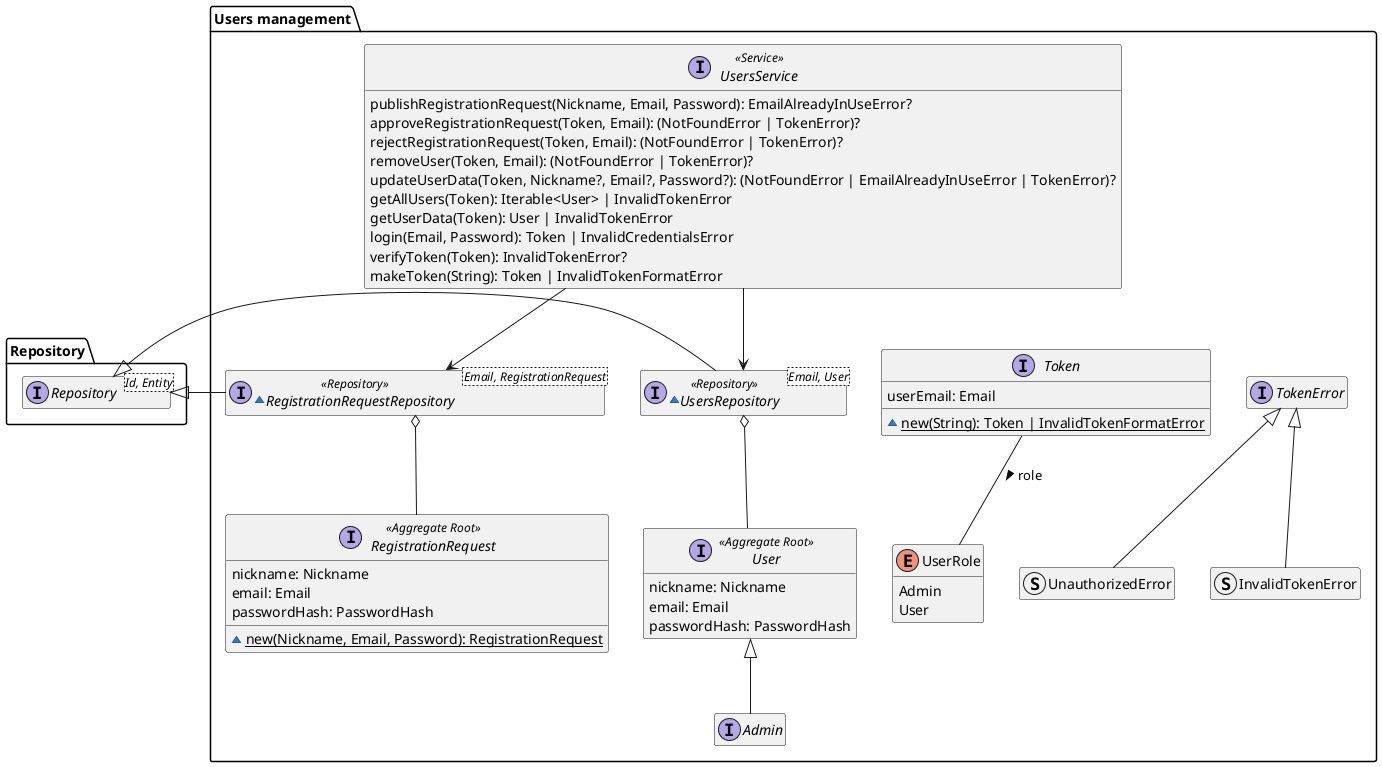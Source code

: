@startuml users-management-domain-model

hide empty members
package Repository{
    interface Repository<Id, Entity>
}

package "Users management" as Users {
    interface User <<Aggregate Root>> {
        nickname: Nickname
        email: Email
        passwordHash: PasswordHash
    }
    interface Admin extends User

    interface RegistrationRequest <<Aggregate Root>> {
        nickname: Nickname
        email: Email
        passwordHash: PasswordHash
        ~{static} new(Nickname, Email, Password): RegistrationRequest
    }

    interface Token {
        userEmail: Email
        ~{static} new(String): Token | InvalidTokenFormatError
    }
    enum UserRole {
        Admin
        User
    }
    Token -- UserRole : "role >"

    interface UsersService <<Service>> {
        publishRegistrationRequest(Nickname, Email, Password): EmailAlreadyInUseError?
        approveRegistrationRequest(Token, Email): (NotFoundError | TokenError)?
        rejectRegistrationRequest(Token, Email): (NotFoundError | TokenError)?
        removeUser(Token, Email): (NotFoundError | TokenError)?
        updateUserData(Token, Nickname?, Email?, Password?): (NotFoundError | EmailAlreadyInUseError | TokenError)?
        getAllUsers(Token): Iterable<User> | InvalidTokenError
        getUserData(Token): User | InvalidTokenError
        login(Email, Password): Token | InvalidCredentialsError
        verifyToken(Token): InvalidTokenError?
        makeToken(String): Token | InvalidTokenFormatError
    }

    ~interface RegistrationRequestRepository<Email, RegistrationRequest> <<Repository>> {
    }
    RegistrationRequestRepository -l-|> Repository.Repository
    RegistrationRequestRepository o-- RegistrationRequest
    ~interface UsersRepository<Email, User> <<Repository>> {
    }
    UsersRepository -l-|> Repository.Repository
    UsersRepository o-- User
    
    UsersService --> UsersRepository
    UsersService --> RegistrationRequestRepository

    interface TokenError
    struct UnauthorizedError extends TokenError
    struct InvalidTokenError extends TokenError
    Token -r[hidden]- TokenError

    UsersService -[hidden]-> Token
}

@enduml
